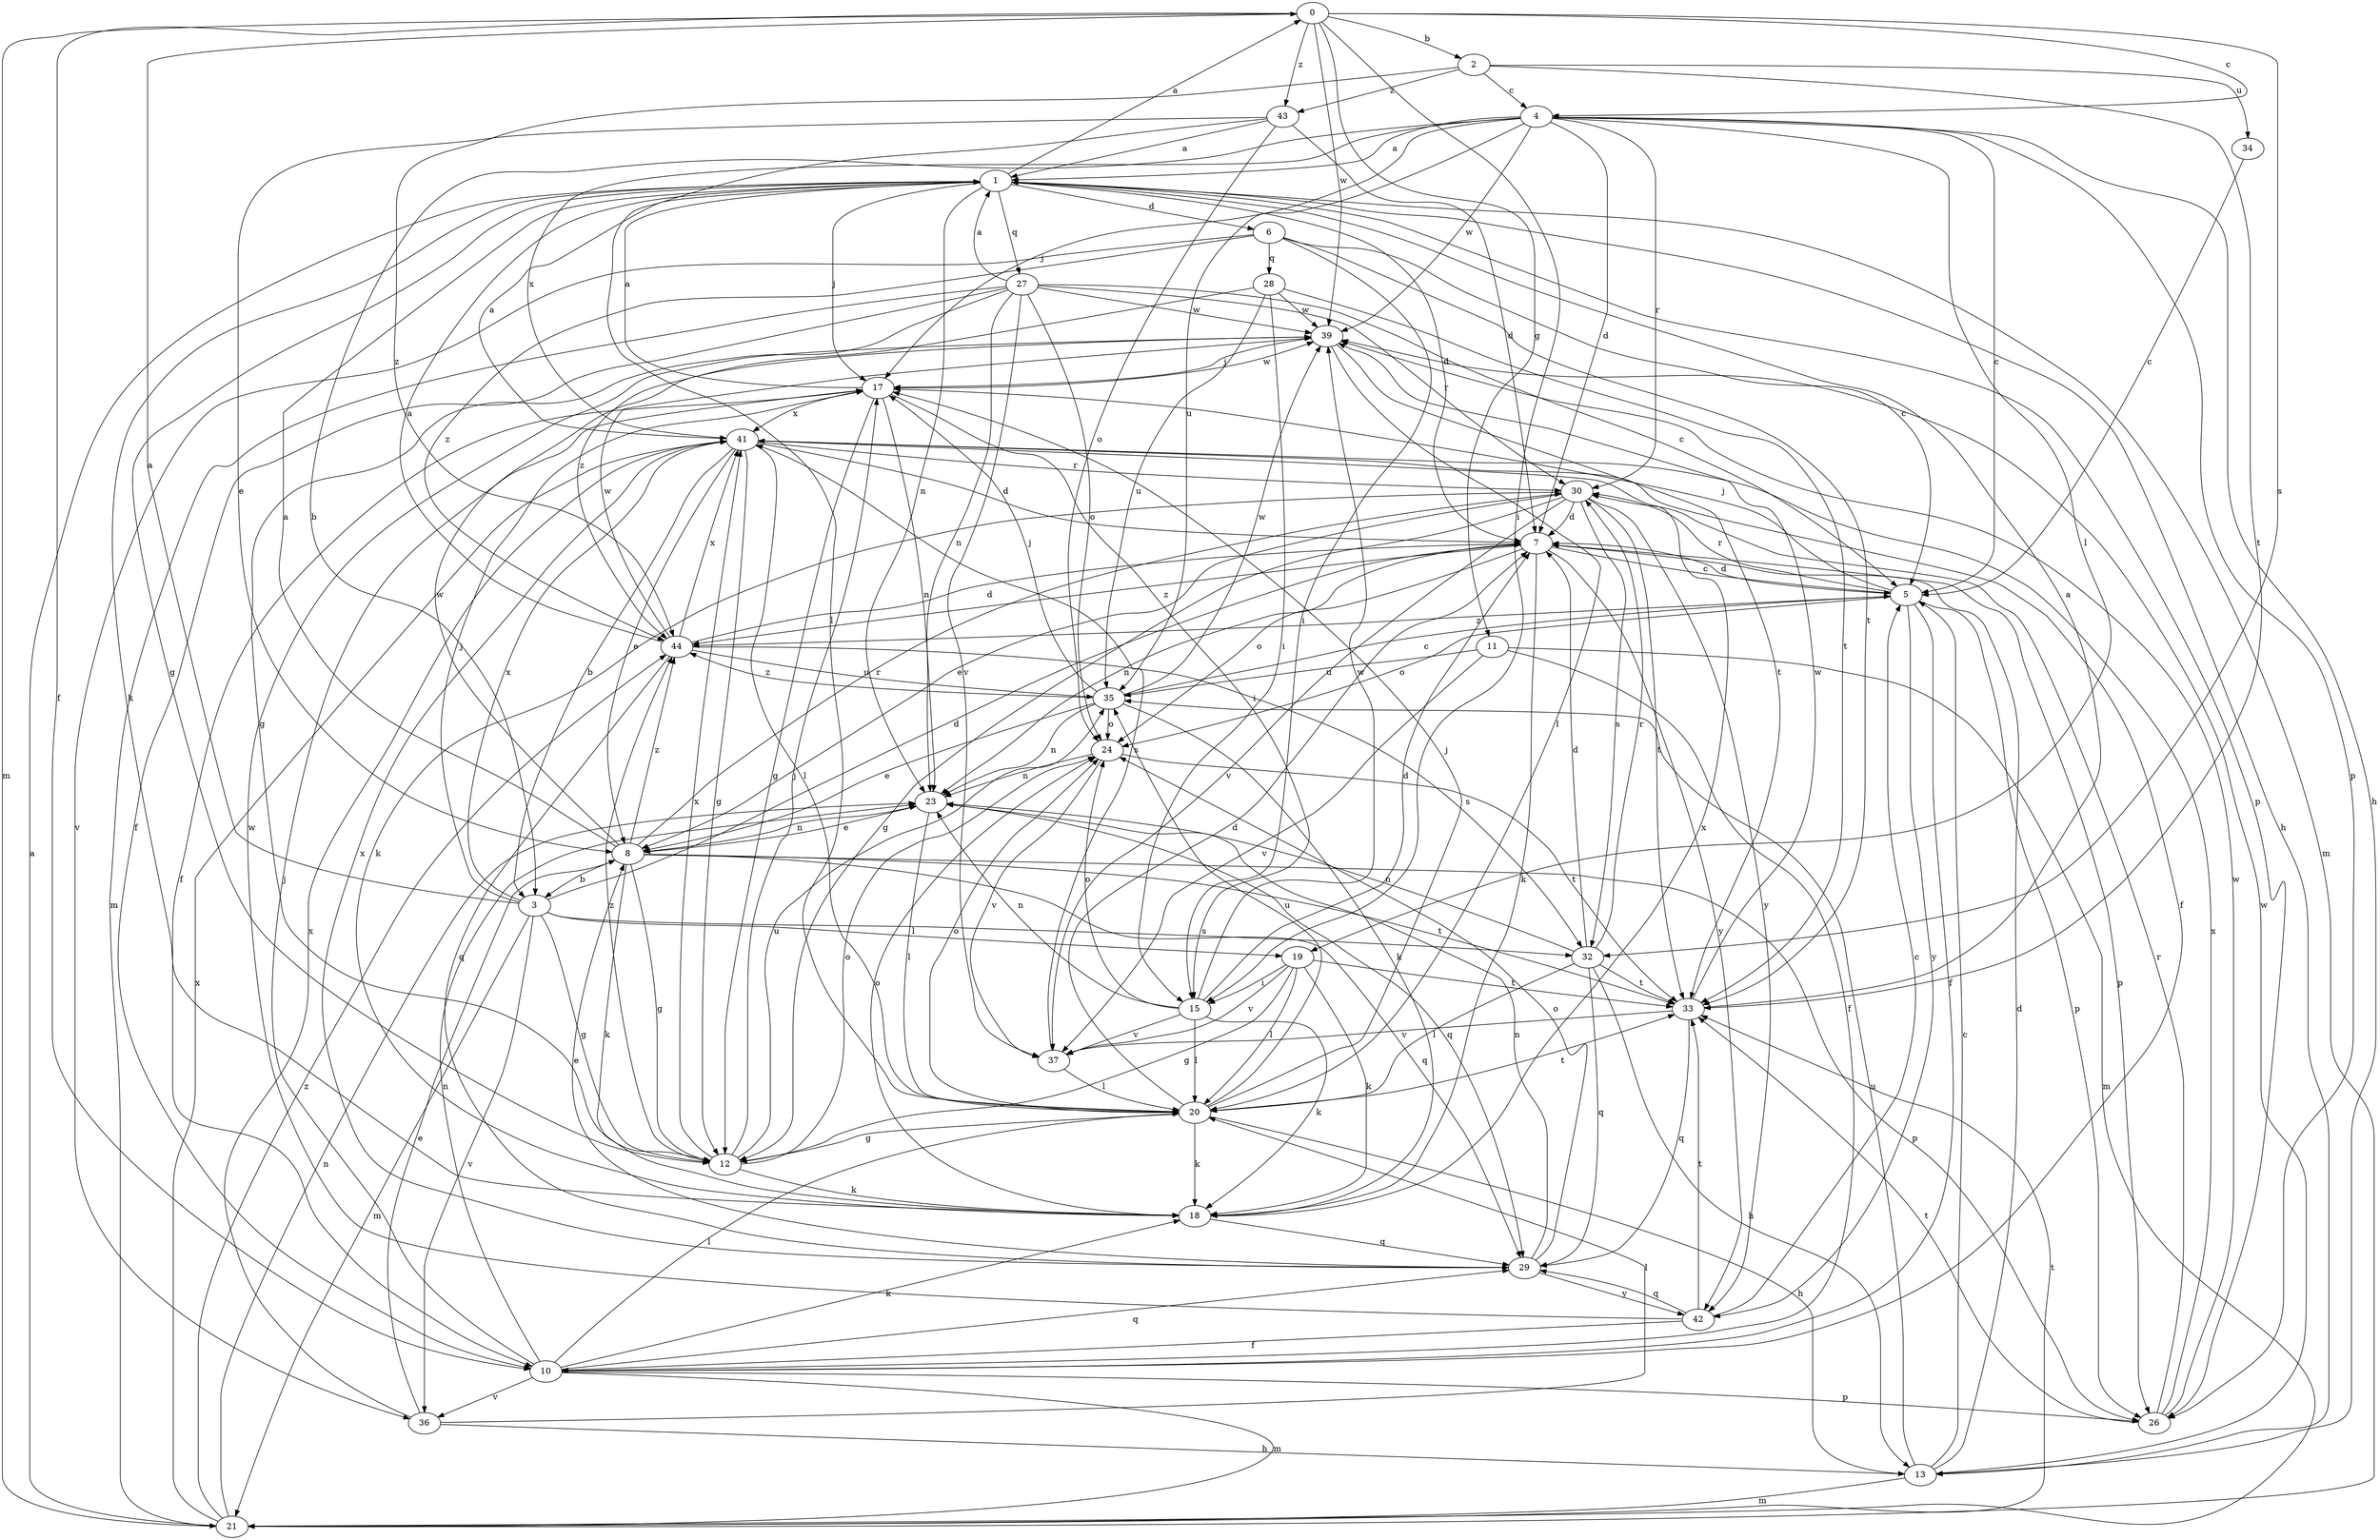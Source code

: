 strict digraph  {
0;
1;
2;
3;
4;
5;
6;
7;
8;
10;
11;
12;
13;
15;
17;
18;
19;
20;
21;
23;
24;
26;
27;
28;
29;
30;
32;
33;
34;
35;
36;
37;
39;
41;
42;
43;
44;
0 -> 2  [label=b];
0 -> 4  [label=c];
0 -> 10  [label=f];
0 -> 11  [label=g];
0 -> 15  [label=i];
0 -> 21  [label=m];
0 -> 32  [label=s];
0 -> 39  [label=w];
0 -> 43  [label=z];
1 -> 0  [label=a];
1 -> 6  [label=d];
1 -> 7  [label=d];
1 -> 12  [label=g];
1 -> 13  [label=h];
1 -> 17  [label=j];
1 -> 18  [label=k];
1 -> 21  [label=m];
1 -> 23  [label=n];
1 -> 26  [label=p];
1 -> 27  [label=q];
2 -> 4  [label=c];
2 -> 33  [label=t];
2 -> 34  [label=u];
2 -> 43  [label=z];
2 -> 44  [label=z];
3 -> 0  [label=a];
3 -> 7  [label=d];
3 -> 12  [label=g];
3 -> 17  [label=j];
3 -> 19  [label=l];
3 -> 21  [label=m];
3 -> 32  [label=s];
3 -> 36  [label=v];
3 -> 41  [label=x];
4 -> 1  [label=a];
4 -> 3  [label=b];
4 -> 5  [label=c];
4 -> 7  [label=d];
4 -> 13  [label=h];
4 -> 17  [label=j];
4 -> 19  [label=l];
4 -> 26  [label=p];
4 -> 30  [label=r];
4 -> 35  [label=u];
4 -> 39  [label=w];
4 -> 41  [label=x];
5 -> 7  [label=d];
5 -> 10  [label=f];
5 -> 17  [label=j];
5 -> 24  [label=o];
5 -> 26  [label=p];
5 -> 30  [label=r];
5 -> 42  [label=y];
5 -> 44  [label=z];
6 -> 5  [label=c];
6 -> 15  [label=i];
6 -> 28  [label=q];
6 -> 33  [label=t];
6 -> 36  [label=v];
6 -> 44  [label=z];
7 -> 5  [label=c];
7 -> 18  [label=k];
7 -> 23  [label=n];
7 -> 24  [label=o];
7 -> 26  [label=p];
7 -> 42  [label=y];
7 -> 44  [label=z];
8 -> 1  [label=a];
8 -> 3  [label=b];
8 -> 12  [label=g];
8 -> 18  [label=k];
8 -> 23  [label=n];
8 -> 26  [label=p];
8 -> 29  [label=q];
8 -> 30  [label=r];
8 -> 33  [label=t];
8 -> 39  [label=w];
8 -> 44  [label=z];
10 -> 17  [label=j];
10 -> 18  [label=k];
10 -> 20  [label=l];
10 -> 21  [label=m];
10 -> 23  [label=n];
10 -> 26  [label=p];
10 -> 29  [label=q];
10 -> 36  [label=v];
11 -> 10  [label=f];
11 -> 21  [label=m];
11 -> 35  [label=u];
11 -> 37  [label=v];
12 -> 17  [label=j];
12 -> 18  [label=k];
12 -> 24  [label=o];
12 -> 35  [label=u];
12 -> 41  [label=x];
12 -> 44  [label=z];
13 -> 5  [label=c];
13 -> 7  [label=d];
13 -> 21  [label=m];
13 -> 35  [label=u];
13 -> 39  [label=w];
15 -> 7  [label=d];
15 -> 18  [label=k];
15 -> 20  [label=l];
15 -> 23  [label=n];
15 -> 24  [label=o];
15 -> 37  [label=v];
15 -> 39  [label=w];
17 -> 1  [label=a];
17 -> 10  [label=f];
17 -> 12  [label=g];
17 -> 15  [label=i];
17 -> 23  [label=n];
17 -> 39  [label=w];
17 -> 41  [label=x];
18 -> 24  [label=o];
18 -> 29  [label=q];
18 -> 41  [label=x];
19 -> 12  [label=g];
19 -> 15  [label=i];
19 -> 18  [label=k];
19 -> 20  [label=l];
19 -> 33  [label=t];
19 -> 37  [label=v];
20 -> 7  [label=d];
20 -> 12  [label=g];
20 -> 13  [label=h];
20 -> 17  [label=j];
20 -> 18  [label=k];
20 -> 24  [label=o];
20 -> 33  [label=t];
20 -> 35  [label=u];
21 -> 1  [label=a];
21 -> 23  [label=n];
21 -> 33  [label=t];
21 -> 41  [label=x];
21 -> 44  [label=z];
23 -> 8  [label=e];
23 -> 20  [label=l];
23 -> 29  [label=q];
24 -> 23  [label=n];
24 -> 33  [label=t];
24 -> 37  [label=v];
26 -> 30  [label=r];
26 -> 33  [label=t];
26 -> 39  [label=w];
26 -> 41  [label=x];
27 -> 1  [label=a];
27 -> 5  [label=c];
27 -> 10  [label=f];
27 -> 12  [label=g];
27 -> 21  [label=m];
27 -> 23  [label=n];
27 -> 24  [label=o];
27 -> 30  [label=r];
27 -> 37  [label=v];
27 -> 39  [label=w];
28 -> 15  [label=i];
28 -> 33  [label=t];
28 -> 35  [label=u];
28 -> 39  [label=w];
28 -> 44  [label=z];
29 -> 8  [label=e];
29 -> 23  [label=n];
29 -> 24  [label=o];
29 -> 41  [label=x];
29 -> 42  [label=y];
30 -> 7  [label=d];
30 -> 8  [label=e];
30 -> 12  [label=g];
30 -> 18  [label=k];
30 -> 32  [label=s];
30 -> 33  [label=t];
30 -> 37  [label=v];
30 -> 42  [label=y];
32 -> 7  [label=d];
32 -> 13  [label=h];
32 -> 20  [label=l];
32 -> 23  [label=n];
32 -> 29  [label=q];
32 -> 30  [label=r];
32 -> 33  [label=t];
33 -> 1  [label=a];
33 -> 29  [label=q];
33 -> 37  [label=v];
33 -> 39  [label=w];
34 -> 5  [label=c];
35 -> 5  [label=c];
35 -> 8  [label=e];
35 -> 17  [label=j];
35 -> 18  [label=k];
35 -> 23  [label=n];
35 -> 24  [label=o];
35 -> 39  [label=w];
35 -> 44  [label=z];
36 -> 8  [label=e];
36 -> 13  [label=h];
36 -> 20  [label=l];
36 -> 41  [label=x];
37 -> 20  [label=l];
37 -> 41  [label=s];
39 -> 17  [label=j];
39 -> 20  [label=l];
39 -> 33  [label=t];
41 -> 1  [label=a];
41 -> 3  [label=b];
41 -> 7  [label=d];
41 -> 8  [label=e];
41 -> 10  [label=f];
41 -> 12  [label=g];
41 -> 20  [label=l];
41 -> 30  [label=r];
42 -> 5  [label=c];
42 -> 10  [label=f];
42 -> 29  [label=q];
42 -> 33  [label=t];
42 -> 39  [label=w];
43 -> 1  [label=a];
43 -> 7  [label=d];
43 -> 8  [label=e];
43 -> 20  [label=l];
43 -> 24  [label=o];
44 -> 1  [label=a];
44 -> 7  [label=d];
44 -> 29  [label=q];
44 -> 32  [label=s];
44 -> 35  [label=u];
44 -> 39  [label=w];
44 -> 41  [label=x];
}
